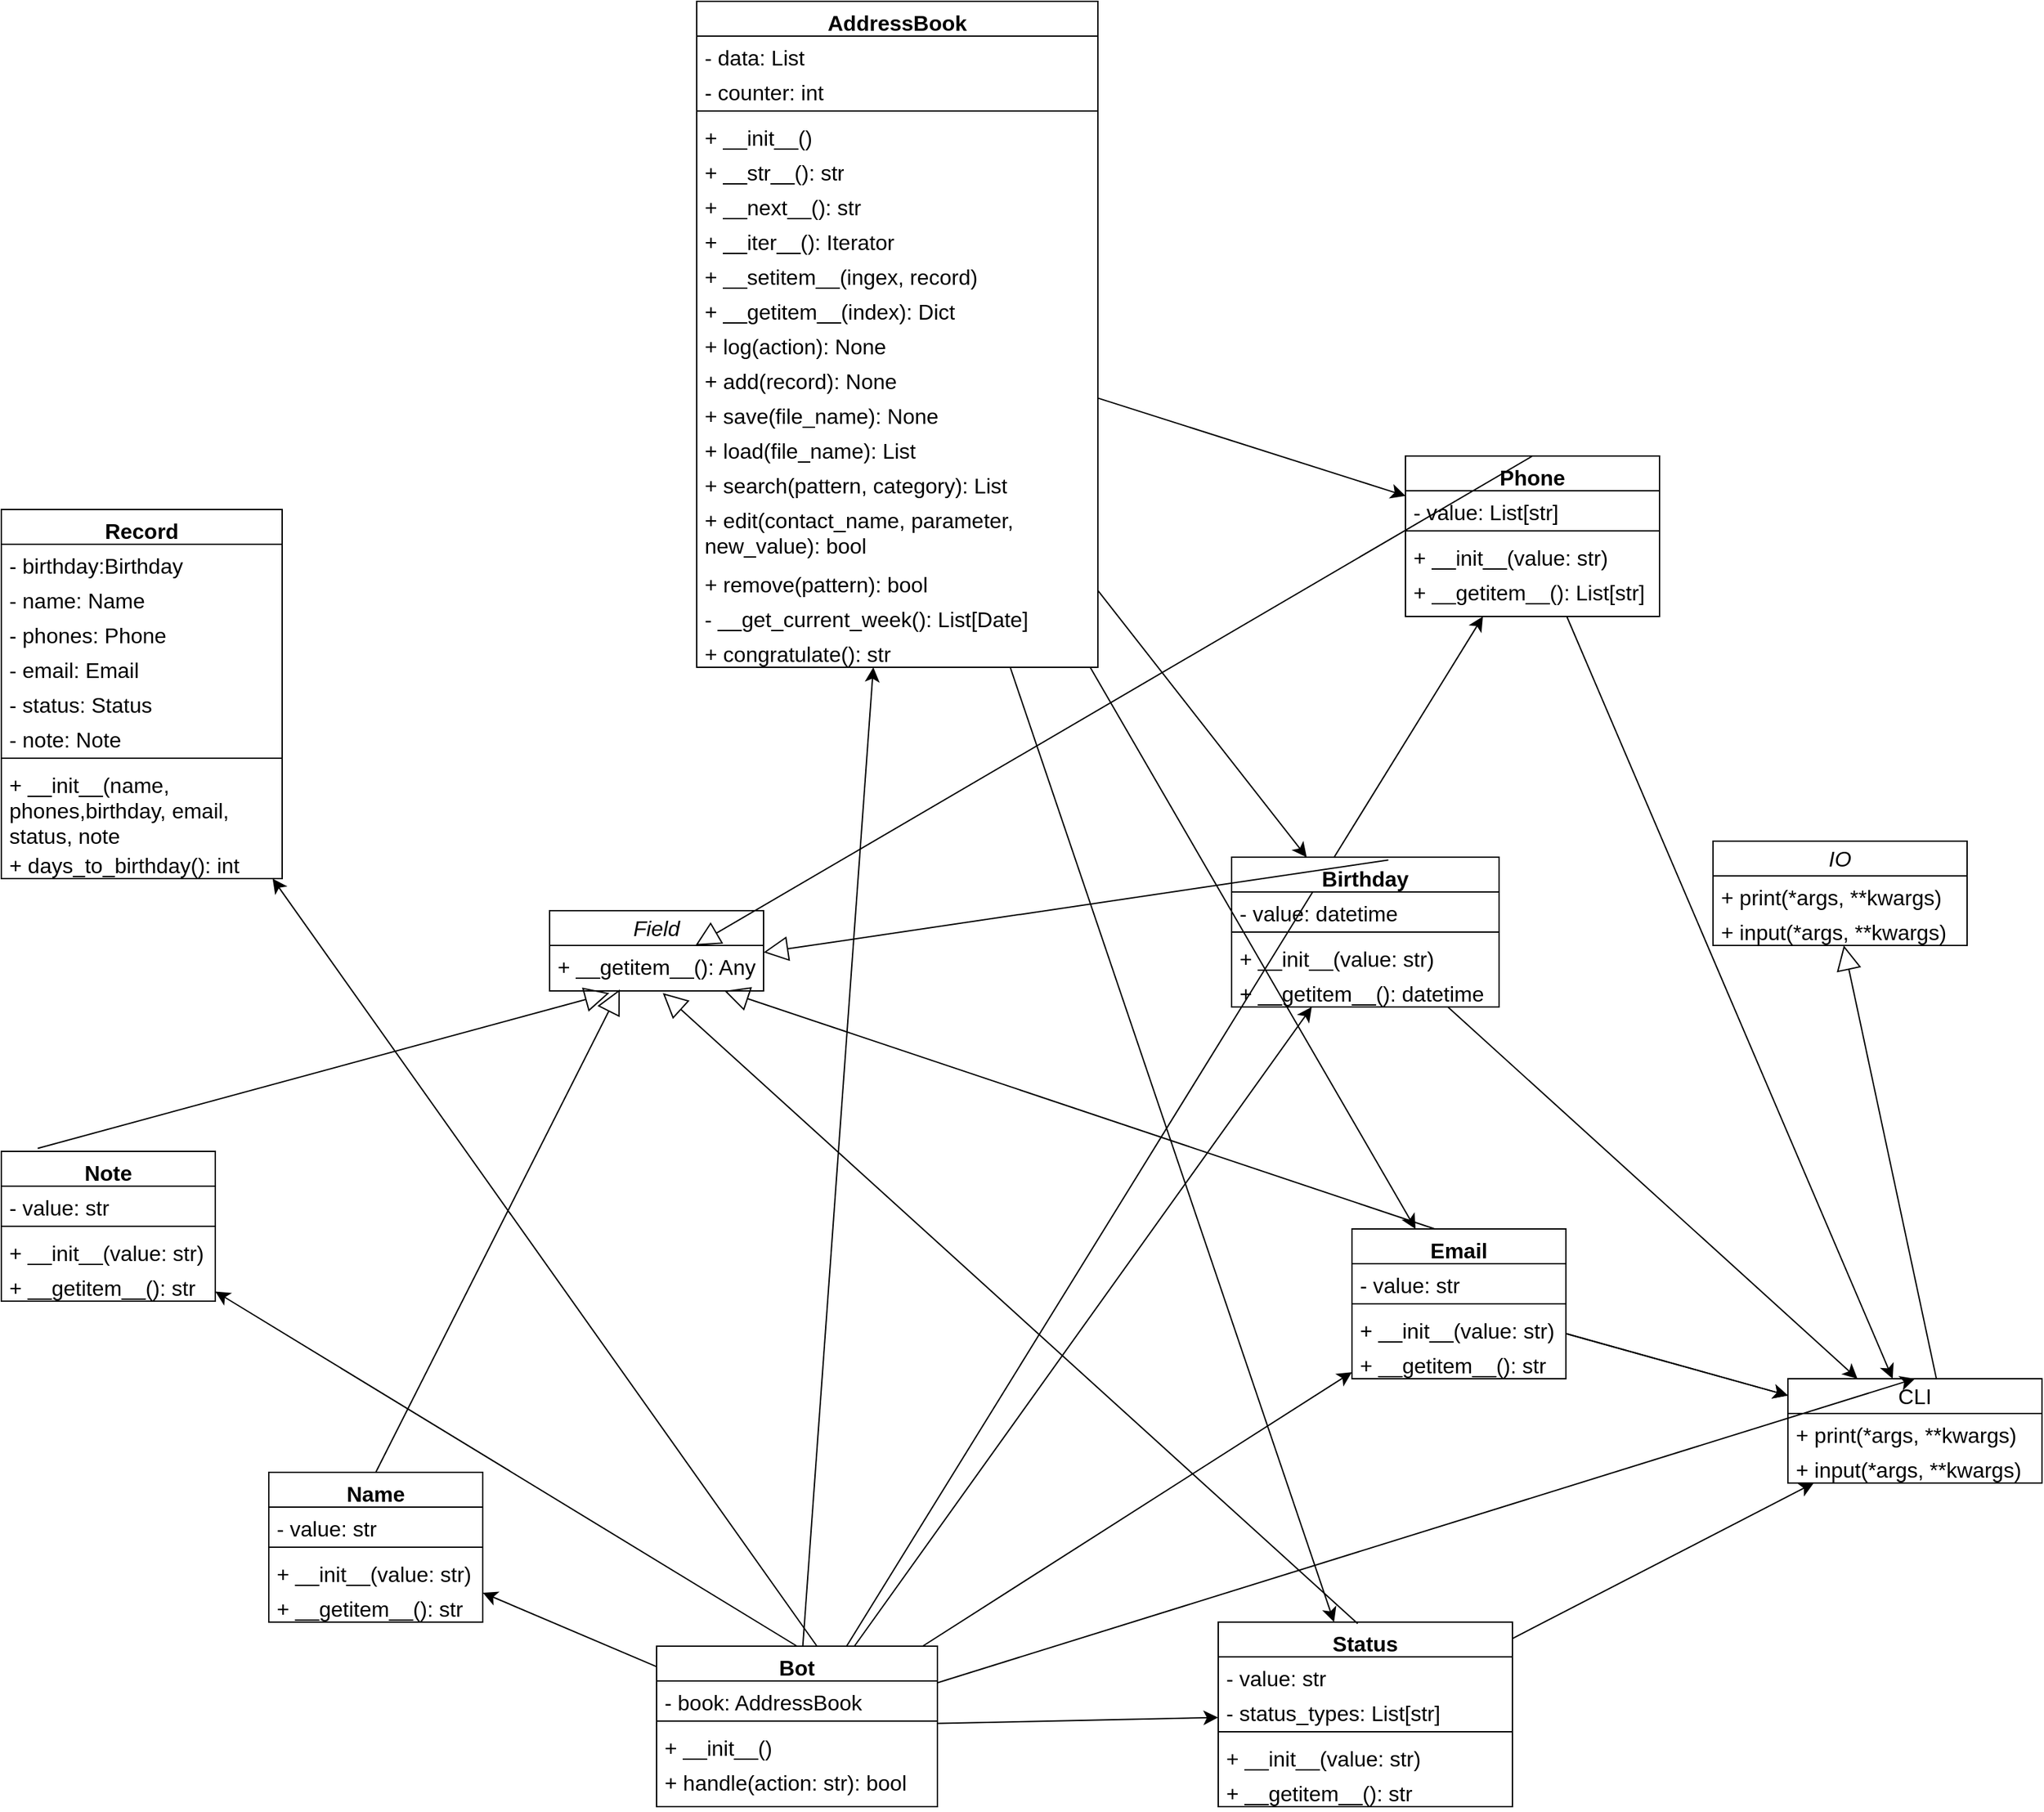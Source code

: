 <mxfile version="23.1.1" type="device">
  <diagram name="Сторінка-1" id="mo1JWQR8c379RMeXldsv">
    <mxGraphModel dx="3365" dy="2664" grid="1" gridSize="10" guides="1" tooltips="1" connect="1" arrows="1" fold="1" page="1" pageScale="1" pageWidth="827" pageHeight="1169" math="0" shadow="0">
      <root>
        <mxCell id="0" />
        <mxCell id="1" parent="0" />
        <mxCell id="PY6twKu4RM0iEWP0V_7H-178" style="edgeStyle=none;curved=1;rounded=0;orthogonalLoop=1;jettySize=auto;html=1;fontSize=12;startSize=8;endSize=8;" edge="1" parent="1" source="PY6twKu4RM0iEWP0V_7H-31" target="PY6twKu4RM0iEWP0V_7H-110">
          <mxGeometry relative="1" as="geometry" />
        </mxCell>
        <mxCell id="PY6twKu4RM0iEWP0V_7H-179" style="edgeStyle=none;curved=1;rounded=0;orthogonalLoop=1;jettySize=auto;html=1;fontSize=12;startSize=8;endSize=8;" edge="1" parent="1" source="PY6twKu4RM0iEWP0V_7H-31" target="PY6twKu4RM0iEWP0V_7H-115">
          <mxGeometry relative="1" as="geometry" />
        </mxCell>
        <mxCell id="PY6twKu4RM0iEWP0V_7H-180" style="edgeStyle=none;curved=1;rounded=0;orthogonalLoop=1;jettySize=auto;html=1;fontSize=12;startSize=8;endSize=8;" edge="1" parent="1" source="PY6twKu4RM0iEWP0V_7H-31" target="PY6twKu4RM0iEWP0V_7H-120">
          <mxGeometry relative="1" as="geometry" />
        </mxCell>
        <mxCell id="PY6twKu4RM0iEWP0V_7H-181" style="edgeStyle=none;curved=1;rounded=0;orthogonalLoop=1;jettySize=auto;html=1;fontSize=12;startSize=8;endSize=8;" edge="1" parent="1" source="PY6twKu4RM0iEWP0V_7H-31" target="PY6twKu4RM0iEWP0V_7H-105">
          <mxGeometry relative="1" as="geometry" />
        </mxCell>
        <mxCell id="PY6twKu4RM0iEWP0V_7H-31" value="AddressBook" style="swimlane;fontStyle=1;align=center;verticalAlign=top;childLayout=stackLayout;horizontal=1;startSize=26;horizontalStack=0;resizeParent=1;resizeParentMax=0;resizeLast=0;collapsible=1;marginBottom=0;whiteSpace=wrap;html=1;fontSize=16;" vertex="1" parent="1">
          <mxGeometry x="330" y="-560" width="300" height="498" as="geometry" />
        </mxCell>
        <mxCell id="PY6twKu4RM0iEWP0V_7H-32" value="- data: List" style="text;strokeColor=none;fillColor=none;align=left;verticalAlign=top;spacingLeft=4;spacingRight=4;overflow=hidden;rotatable=0;points=[[0,0.5],[1,0.5]];portConstraint=eastwest;whiteSpace=wrap;html=1;fontSize=16;" vertex="1" parent="PY6twKu4RM0iEWP0V_7H-31">
          <mxGeometry y="26" width="300" height="26" as="geometry" />
        </mxCell>
        <mxCell id="PY6twKu4RM0iEWP0V_7H-40" value="- counter: int" style="text;strokeColor=none;fillColor=none;align=left;verticalAlign=top;spacingLeft=4;spacingRight=4;overflow=hidden;rotatable=0;points=[[0,0.5],[1,0.5]];portConstraint=eastwest;whiteSpace=wrap;html=1;fontSize=16;" vertex="1" parent="PY6twKu4RM0iEWP0V_7H-31">
          <mxGeometry y="52" width="300" height="26" as="geometry" />
        </mxCell>
        <mxCell id="PY6twKu4RM0iEWP0V_7H-33" value="" style="line;strokeWidth=1;fillColor=none;align=left;verticalAlign=middle;spacingTop=-1;spacingLeft=3;spacingRight=3;rotatable=0;labelPosition=right;points=[];portConstraint=eastwest;strokeColor=inherit;fontSize=16;" vertex="1" parent="PY6twKu4RM0iEWP0V_7H-31">
          <mxGeometry y="78" width="300" height="8" as="geometry" />
        </mxCell>
        <mxCell id="PY6twKu4RM0iEWP0V_7H-34" value="+ __init__()" style="text;strokeColor=none;fillColor=none;align=left;verticalAlign=top;spacingLeft=4;spacingRight=4;overflow=hidden;rotatable=0;points=[[0,0.5],[1,0.5]];portConstraint=eastwest;whiteSpace=wrap;html=1;fontSize=16;" vertex="1" parent="PY6twKu4RM0iEWP0V_7H-31">
          <mxGeometry y="86" width="300" height="26" as="geometry" />
        </mxCell>
        <mxCell id="PY6twKu4RM0iEWP0V_7H-41" value="+ __str__(): str" style="text;strokeColor=none;fillColor=none;align=left;verticalAlign=top;spacingLeft=4;spacingRight=4;overflow=hidden;rotatable=0;points=[[0,0.5],[1,0.5]];portConstraint=eastwest;whiteSpace=wrap;html=1;fontSize=16;" vertex="1" parent="PY6twKu4RM0iEWP0V_7H-31">
          <mxGeometry y="112" width="300" height="26" as="geometry" />
        </mxCell>
        <mxCell id="PY6twKu4RM0iEWP0V_7H-42" value="+ __next__(): str" style="text;strokeColor=none;fillColor=none;align=left;verticalAlign=top;spacingLeft=4;spacingRight=4;overflow=hidden;rotatable=0;points=[[0,0.5],[1,0.5]];portConstraint=eastwest;whiteSpace=wrap;html=1;fontSize=16;" vertex="1" parent="PY6twKu4RM0iEWP0V_7H-31">
          <mxGeometry y="138" width="300" height="26" as="geometry" />
        </mxCell>
        <mxCell id="PY6twKu4RM0iEWP0V_7H-43" value="+ __iter__(): Iterator" style="text;strokeColor=none;fillColor=none;align=left;verticalAlign=top;spacingLeft=4;spacingRight=4;overflow=hidden;rotatable=0;points=[[0,0.5],[1,0.5]];portConstraint=eastwest;whiteSpace=wrap;html=1;fontSize=16;" vertex="1" parent="PY6twKu4RM0iEWP0V_7H-31">
          <mxGeometry y="164" width="300" height="26" as="geometry" />
        </mxCell>
        <mxCell id="PY6twKu4RM0iEWP0V_7H-46" value="+ __setitem__(ingex, record)" style="text;strokeColor=none;fillColor=none;align=left;verticalAlign=top;spacingLeft=4;spacingRight=4;overflow=hidden;rotatable=0;points=[[0,0.5],[1,0.5]];portConstraint=eastwest;whiteSpace=wrap;html=1;fontSize=16;" vertex="1" parent="PY6twKu4RM0iEWP0V_7H-31">
          <mxGeometry y="190" width="300" height="26" as="geometry" />
        </mxCell>
        <mxCell id="PY6twKu4RM0iEWP0V_7H-47" value="+ __getitem__(index): Dict" style="text;strokeColor=none;fillColor=none;align=left;verticalAlign=top;spacingLeft=4;spacingRight=4;overflow=hidden;rotatable=0;points=[[0,0.5],[1,0.5]];portConstraint=eastwest;whiteSpace=wrap;html=1;fontSize=16;" vertex="1" parent="PY6twKu4RM0iEWP0V_7H-31">
          <mxGeometry y="216" width="300" height="26" as="geometry" />
        </mxCell>
        <mxCell id="PY6twKu4RM0iEWP0V_7H-48" value="+ log(action): None" style="text;strokeColor=none;fillColor=none;align=left;verticalAlign=top;spacingLeft=4;spacingRight=4;overflow=hidden;rotatable=0;points=[[0,0.5],[1,0.5]];portConstraint=eastwest;whiteSpace=wrap;html=1;fontSize=16;" vertex="1" parent="PY6twKu4RM0iEWP0V_7H-31">
          <mxGeometry y="242" width="300" height="26" as="geometry" />
        </mxCell>
        <mxCell id="PY6twKu4RM0iEWP0V_7H-49" value="+ add(record): None" style="text;strokeColor=none;fillColor=none;align=left;verticalAlign=top;spacingLeft=4;spacingRight=4;overflow=hidden;rotatable=0;points=[[0,0.5],[1,0.5]];portConstraint=eastwest;whiteSpace=wrap;html=1;fontSize=16;" vertex="1" parent="PY6twKu4RM0iEWP0V_7H-31">
          <mxGeometry y="268" width="300" height="26" as="geometry" />
        </mxCell>
        <mxCell id="PY6twKu4RM0iEWP0V_7H-50" value="+ save(file_name): None" style="text;strokeColor=none;fillColor=none;align=left;verticalAlign=top;spacingLeft=4;spacingRight=4;overflow=hidden;rotatable=0;points=[[0,0.5],[1,0.5]];portConstraint=eastwest;whiteSpace=wrap;html=1;fontSize=16;" vertex="1" parent="PY6twKu4RM0iEWP0V_7H-31">
          <mxGeometry y="294" width="300" height="26" as="geometry" />
        </mxCell>
        <mxCell id="PY6twKu4RM0iEWP0V_7H-51" value="+ load(file_name): List" style="text;strokeColor=none;fillColor=none;align=left;verticalAlign=top;spacingLeft=4;spacingRight=4;overflow=hidden;rotatable=0;points=[[0,0.5],[1,0.5]];portConstraint=eastwest;whiteSpace=wrap;html=1;fontSize=16;" vertex="1" parent="PY6twKu4RM0iEWP0V_7H-31">
          <mxGeometry y="320" width="300" height="26" as="geometry" />
        </mxCell>
        <mxCell id="PY6twKu4RM0iEWP0V_7H-52" value="+ search(pattern, category): List" style="text;strokeColor=none;fillColor=none;align=left;verticalAlign=top;spacingLeft=4;spacingRight=4;overflow=hidden;rotatable=0;points=[[0,0.5],[1,0.5]];portConstraint=eastwest;whiteSpace=wrap;html=1;fontSize=16;" vertex="1" parent="PY6twKu4RM0iEWP0V_7H-31">
          <mxGeometry y="346" width="300" height="26" as="geometry" />
        </mxCell>
        <mxCell id="PY6twKu4RM0iEWP0V_7H-53" value="+ edit(contact_name, parameter, new_value): bool" style="text;strokeColor=none;fillColor=none;align=left;verticalAlign=top;spacingLeft=4;spacingRight=4;overflow=hidden;rotatable=0;points=[[0,0.5],[1,0.5]];portConstraint=eastwest;whiteSpace=wrap;html=1;fontSize=16;" vertex="1" parent="PY6twKu4RM0iEWP0V_7H-31">
          <mxGeometry y="372" width="300" height="48" as="geometry" />
        </mxCell>
        <mxCell id="PY6twKu4RM0iEWP0V_7H-54" value="+ remove(pattern): bool" style="text;strokeColor=none;fillColor=none;align=left;verticalAlign=top;spacingLeft=4;spacingRight=4;overflow=hidden;rotatable=0;points=[[0,0.5],[1,0.5]];portConstraint=eastwest;whiteSpace=wrap;html=1;fontSize=16;" vertex="1" parent="PY6twKu4RM0iEWP0V_7H-31">
          <mxGeometry y="420" width="300" height="26" as="geometry" />
        </mxCell>
        <mxCell id="PY6twKu4RM0iEWP0V_7H-55" value="- __get_current_week(): List[Date]" style="text;strokeColor=none;fillColor=none;align=left;verticalAlign=top;spacingLeft=4;spacingRight=4;overflow=hidden;rotatable=0;points=[[0,0.5],[1,0.5]];portConstraint=eastwest;whiteSpace=wrap;html=1;fontSize=16;" vertex="1" parent="PY6twKu4RM0iEWP0V_7H-31">
          <mxGeometry y="446" width="300" height="26" as="geometry" />
        </mxCell>
        <mxCell id="PY6twKu4RM0iEWP0V_7H-56" value="+ congratulate(): str" style="text;strokeColor=none;fillColor=none;align=left;verticalAlign=top;spacingLeft=4;spacingRight=4;overflow=hidden;rotatable=0;points=[[0,0.5],[1,0.5]];portConstraint=eastwest;whiteSpace=wrap;html=1;fontSize=16;" vertex="1" parent="PY6twKu4RM0iEWP0V_7H-31">
          <mxGeometry y="472" width="300" height="26" as="geometry" />
        </mxCell>
        <mxCell id="PY6twKu4RM0iEWP0V_7H-168" style="edgeStyle=none;curved=1;rounded=0;orthogonalLoop=1;jettySize=auto;html=1;fontSize=12;startSize=8;endSize=8;" edge="1" parent="1" source="PY6twKu4RM0iEWP0V_7H-57" target="PY6twKu4RM0iEWP0V_7H-31">
          <mxGeometry relative="1" as="geometry" />
        </mxCell>
        <mxCell id="PY6twKu4RM0iEWP0V_7H-170" style="edgeStyle=none;curved=1;rounded=0;orthogonalLoop=1;jettySize=auto;html=1;fontSize=12;startSize=8;endSize=8;exitX=0.571;exitY=0;exitDx=0;exitDy=0;exitPerimeter=0;" edge="1" parent="1" source="PY6twKu4RM0iEWP0V_7H-57" target="PY6twKu4RM0iEWP0V_7H-90">
          <mxGeometry relative="1" as="geometry" />
        </mxCell>
        <mxCell id="PY6twKu4RM0iEWP0V_7H-171" style="edgeStyle=none;curved=1;rounded=0;orthogonalLoop=1;jettySize=auto;html=1;entryX=0.5;entryY=0;entryDx=0;entryDy=0;fontSize=12;startSize=8;endSize=8;" edge="1" parent="1" source="PY6twKu4RM0iEWP0V_7H-57" target="PY6twKu4RM0iEWP0V_7H-139">
          <mxGeometry relative="1" as="geometry" />
        </mxCell>
        <mxCell id="PY6twKu4RM0iEWP0V_7H-172" style="edgeStyle=none;curved=1;rounded=0;orthogonalLoop=1;jettySize=auto;html=1;fontSize=12;startSize=8;endSize=8;exitX=0.5;exitY=0;exitDx=0;exitDy=0;" edge="1" parent="1" source="PY6twKu4RM0iEWP0V_7H-57" target="PY6twKu4RM0iEWP0V_7H-126">
          <mxGeometry relative="1" as="geometry" />
        </mxCell>
        <mxCell id="PY6twKu4RM0iEWP0V_7H-173" style="edgeStyle=none;curved=1;rounded=0;orthogonalLoop=1;jettySize=auto;html=1;fontSize=12;startSize=8;endSize=8;" edge="1" parent="1" source="PY6twKu4RM0iEWP0V_7H-57" target="PY6twKu4RM0iEWP0V_7H-62">
          <mxGeometry relative="1" as="geometry" />
        </mxCell>
        <mxCell id="PY6twKu4RM0iEWP0V_7H-174" style="edgeStyle=none;curved=1;rounded=0;orthogonalLoop=1;jettySize=auto;html=1;fontSize=12;startSize=8;endSize=8;" edge="1" parent="1" source="PY6twKu4RM0iEWP0V_7H-57" target="PY6twKu4RM0iEWP0V_7H-120">
          <mxGeometry relative="1" as="geometry" />
        </mxCell>
        <mxCell id="PY6twKu4RM0iEWP0V_7H-175" style="edgeStyle=none;curved=1;rounded=0;orthogonalLoop=1;jettySize=auto;html=1;fontSize=12;startSize=8;endSize=8;" edge="1" parent="1" source="PY6twKu4RM0iEWP0V_7H-57" target="PY6twKu4RM0iEWP0V_7H-115">
          <mxGeometry relative="1" as="geometry" />
        </mxCell>
        <mxCell id="PY6twKu4RM0iEWP0V_7H-176" style="edgeStyle=none;curved=1;rounded=0;orthogonalLoop=1;jettySize=auto;html=1;fontSize=12;startSize=8;endSize=8;" edge="1" parent="1" source="PY6twKu4RM0iEWP0V_7H-57" target="PY6twKu4RM0iEWP0V_7H-110">
          <mxGeometry relative="1" as="geometry" />
        </mxCell>
        <mxCell id="PY6twKu4RM0iEWP0V_7H-177" style="edgeStyle=none;curved=1;rounded=0;orthogonalLoop=1;jettySize=auto;html=1;fontSize=12;startSize=8;endSize=8;" edge="1" parent="1" source="PY6twKu4RM0iEWP0V_7H-57" target="PY6twKu4RM0iEWP0V_7H-105">
          <mxGeometry relative="1" as="geometry" />
        </mxCell>
        <mxCell id="PY6twKu4RM0iEWP0V_7H-57" value="Bot" style="swimlane;fontStyle=1;align=center;verticalAlign=top;childLayout=stackLayout;horizontal=1;startSize=26;horizontalStack=0;resizeParent=1;resizeParentMax=0;resizeLast=0;collapsible=1;marginBottom=0;whiteSpace=wrap;html=1;fontSize=16;" vertex="1" parent="1">
          <mxGeometry x="300" y="670" width="210" height="120" as="geometry" />
        </mxCell>
        <mxCell id="PY6twKu4RM0iEWP0V_7H-58" value="- book: AddressBook" style="text;strokeColor=none;fillColor=none;align=left;verticalAlign=top;spacingLeft=4;spacingRight=4;overflow=hidden;rotatable=0;points=[[0,0.5],[1,0.5]];portConstraint=eastwest;whiteSpace=wrap;html=1;fontSize=16;" vertex="1" parent="PY6twKu4RM0iEWP0V_7H-57">
          <mxGeometry y="26" width="210" height="26" as="geometry" />
        </mxCell>
        <mxCell id="PY6twKu4RM0iEWP0V_7H-59" value="" style="line;strokeWidth=1;fillColor=none;align=left;verticalAlign=middle;spacingTop=-1;spacingLeft=3;spacingRight=3;rotatable=0;labelPosition=right;points=[];portConstraint=eastwest;strokeColor=inherit;fontSize=16;" vertex="1" parent="PY6twKu4RM0iEWP0V_7H-57">
          <mxGeometry y="52" width="210" height="8" as="geometry" />
        </mxCell>
        <mxCell id="PY6twKu4RM0iEWP0V_7H-60" value="+ __init__()" style="text;strokeColor=none;fillColor=none;align=left;verticalAlign=top;spacingLeft=4;spacingRight=4;overflow=hidden;rotatable=0;points=[[0,0.5],[1,0.5]];portConstraint=eastwest;whiteSpace=wrap;html=1;fontSize=16;" vertex="1" parent="PY6twKu4RM0iEWP0V_7H-57">
          <mxGeometry y="60" width="210" height="26" as="geometry" />
        </mxCell>
        <mxCell id="PY6twKu4RM0iEWP0V_7H-61" value="+ handle(action: str): bool" style="text;strokeColor=none;fillColor=none;align=left;verticalAlign=top;spacingLeft=4;spacingRight=4;overflow=hidden;rotatable=0;points=[[0,0.5],[1,0.5]];portConstraint=eastwest;whiteSpace=wrap;html=1;fontSize=16;" vertex="1" parent="PY6twKu4RM0iEWP0V_7H-57">
          <mxGeometry y="86" width="210" height="34" as="geometry" />
        </mxCell>
        <mxCell id="PY6twKu4RM0iEWP0V_7H-90" value="Record" style="swimlane;fontStyle=1;align=center;verticalAlign=top;childLayout=stackLayout;horizontal=1;startSize=26;horizontalStack=0;resizeParent=1;resizeParentMax=0;resizeLast=0;collapsible=1;marginBottom=0;whiteSpace=wrap;html=1;fontSize=16;" vertex="1" parent="1">
          <mxGeometry x="-190" y="-180" width="210" height="276" as="geometry" />
        </mxCell>
        <mxCell id="PY6twKu4RM0iEWP0V_7H-91" value="- birthday:Birthday" style="text;strokeColor=none;fillColor=none;align=left;verticalAlign=top;spacingLeft=4;spacingRight=4;overflow=hidden;rotatable=0;points=[[0,0.5],[1,0.5]];portConstraint=eastwest;whiteSpace=wrap;html=1;fontSize=16;" vertex="1" parent="PY6twKu4RM0iEWP0V_7H-90">
          <mxGeometry y="26" width="210" height="26" as="geometry" />
        </mxCell>
        <mxCell id="PY6twKu4RM0iEWP0V_7H-94" value="- name: Name" style="text;strokeColor=none;fillColor=none;align=left;verticalAlign=top;spacingLeft=4;spacingRight=4;overflow=hidden;rotatable=0;points=[[0,0.5],[1,0.5]];portConstraint=eastwest;whiteSpace=wrap;html=1;fontSize=16;" vertex="1" parent="PY6twKu4RM0iEWP0V_7H-90">
          <mxGeometry y="52" width="210" height="26" as="geometry" />
        </mxCell>
        <mxCell id="PY6twKu4RM0iEWP0V_7H-95" value="- phones: Phone" style="text;strokeColor=none;fillColor=none;align=left;verticalAlign=top;spacingLeft=4;spacingRight=4;overflow=hidden;rotatable=0;points=[[0,0.5],[1,0.5]];portConstraint=eastwest;whiteSpace=wrap;html=1;fontSize=16;" vertex="1" parent="PY6twKu4RM0iEWP0V_7H-90">
          <mxGeometry y="78" width="210" height="26" as="geometry" />
        </mxCell>
        <mxCell id="PY6twKu4RM0iEWP0V_7H-96" value="- email: Email" style="text;strokeColor=none;fillColor=none;align=left;verticalAlign=top;spacingLeft=4;spacingRight=4;overflow=hidden;rotatable=0;points=[[0,0.5],[1,0.5]];portConstraint=eastwest;whiteSpace=wrap;html=1;fontSize=16;" vertex="1" parent="PY6twKu4RM0iEWP0V_7H-90">
          <mxGeometry y="104" width="210" height="26" as="geometry" />
        </mxCell>
        <mxCell id="PY6twKu4RM0iEWP0V_7H-97" value="- status: Status" style="text;strokeColor=none;fillColor=none;align=left;verticalAlign=top;spacingLeft=4;spacingRight=4;overflow=hidden;rotatable=0;points=[[0,0.5],[1,0.5]];portConstraint=eastwest;whiteSpace=wrap;html=1;fontSize=16;" vertex="1" parent="PY6twKu4RM0iEWP0V_7H-90">
          <mxGeometry y="130" width="210" height="26" as="geometry" />
        </mxCell>
        <mxCell id="PY6twKu4RM0iEWP0V_7H-98" value="- note: Note" style="text;strokeColor=none;fillColor=none;align=left;verticalAlign=top;spacingLeft=4;spacingRight=4;overflow=hidden;rotatable=0;points=[[0,0.5],[1,0.5]];portConstraint=eastwest;whiteSpace=wrap;html=1;fontSize=16;" vertex="1" parent="PY6twKu4RM0iEWP0V_7H-90">
          <mxGeometry y="156" width="210" height="26" as="geometry" />
        </mxCell>
        <mxCell id="PY6twKu4RM0iEWP0V_7H-92" value="" style="line;strokeWidth=1;fillColor=none;align=left;verticalAlign=middle;spacingTop=-1;spacingLeft=3;spacingRight=3;rotatable=0;labelPosition=right;points=[];portConstraint=eastwest;strokeColor=inherit;fontSize=16;" vertex="1" parent="PY6twKu4RM0iEWP0V_7H-90">
          <mxGeometry y="182" width="210" height="8" as="geometry" />
        </mxCell>
        <mxCell id="PY6twKu4RM0iEWP0V_7H-93" value="+ __init__(name, phones,birthday, email, status, note" style="text;strokeColor=none;fillColor=none;align=left;verticalAlign=top;spacingLeft=4;spacingRight=4;overflow=hidden;rotatable=0;points=[[0,0.5],[1,0.5]];portConstraint=eastwest;whiteSpace=wrap;html=1;fontSize=16;" vertex="1" parent="PY6twKu4RM0iEWP0V_7H-90">
          <mxGeometry y="190" width="210" height="60" as="geometry" />
        </mxCell>
        <mxCell id="PY6twKu4RM0iEWP0V_7H-99" value="+ days_to_birthday(): int" style="text;strokeColor=none;fillColor=none;align=left;verticalAlign=top;spacingLeft=4;spacingRight=4;overflow=hidden;rotatable=0;points=[[0,0.5],[1,0.5]];portConstraint=eastwest;whiteSpace=wrap;html=1;fontSize=16;" vertex="1" parent="PY6twKu4RM0iEWP0V_7H-90">
          <mxGeometry y="250" width="210" height="26" as="geometry" />
        </mxCell>
        <mxCell id="PY6twKu4RM0iEWP0V_7H-100" value="&lt;i&gt;Field&lt;/i&gt;" style="swimlane;fontStyle=0;childLayout=stackLayout;horizontal=1;startSize=26;fillColor=none;horizontalStack=0;resizeParent=1;resizeParentMax=0;resizeLast=0;collapsible=1;marginBottom=0;whiteSpace=wrap;html=1;fontSize=16;" vertex="1" parent="1">
          <mxGeometry x="220" y="120" width="160" height="60" as="geometry" />
        </mxCell>
        <mxCell id="PY6twKu4RM0iEWP0V_7H-101" value="+ __getitem__(): Any" style="text;strokeColor=none;fillColor=none;align=left;verticalAlign=top;spacingLeft=4;spacingRight=4;overflow=hidden;rotatable=0;points=[[0,0.5],[1,0.5]];portConstraint=eastwest;whiteSpace=wrap;html=1;fontSize=16;" vertex="1" parent="PY6twKu4RM0iEWP0V_7H-100">
          <mxGeometry y="26" width="160" height="34" as="geometry" />
        </mxCell>
        <mxCell id="PY6twKu4RM0iEWP0V_7H-165" style="edgeStyle=none;curved=1;rounded=0;orthogonalLoop=1;jettySize=auto;html=1;fontSize=12;startSize=8;endSize=8;" edge="1" parent="1" source="PY6twKu4RM0iEWP0V_7H-105" target="PY6twKu4RM0iEWP0V_7H-139">
          <mxGeometry relative="1" as="geometry" />
        </mxCell>
        <mxCell id="PY6twKu4RM0iEWP0V_7H-105" value="Phone" style="swimlane;fontStyle=1;align=center;verticalAlign=top;childLayout=stackLayout;horizontal=1;startSize=26;horizontalStack=0;resizeParent=1;resizeParentMax=0;resizeLast=0;collapsible=1;marginBottom=0;whiteSpace=wrap;html=1;fontSize=16;" vertex="1" parent="1">
          <mxGeometry x="860" y="-220" width="190" height="120" as="geometry" />
        </mxCell>
        <mxCell id="PY6twKu4RM0iEWP0V_7H-106" value="- value: List[str]" style="text;strokeColor=none;fillColor=none;align=left;verticalAlign=top;spacingLeft=4;spacingRight=4;overflow=hidden;rotatable=0;points=[[0,0.5],[1,0.5]];portConstraint=eastwest;whiteSpace=wrap;html=1;fontSize=16;" vertex="1" parent="PY6twKu4RM0iEWP0V_7H-105">
          <mxGeometry y="26" width="190" height="26" as="geometry" />
        </mxCell>
        <mxCell id="PY6twKu4RM0iEWP0V_7H-107" value="" style="line;strokeWidth=1;fillColor=none;align=left;verticalAlign=middle;spacingTop=-1;spacingLeft=3;spacingRight=3;rotatable=0;labelPosition=right;points=[];portConstraint=eastwest;strokeColor=inherit;fontSize=16;" vertex="1" parent="PY6twKu4RM0iEWP0V_7H-105">
          <mxGeometry y="52" width="190" height="8" as="geometry" />
        </mxCell>
        <mxCell id="PY6twKu4RM0iEWP0V_7H-108" value="+ __init__(value: str)" style="text;strokeColor=none;fillColor=none;align=left;verticalAlign=top;spacingLeft=4;spacingRight=4;overflow=hidden;rotatable=0;points=[[0,0.5],[1,0.5]];portConstraint=eastwest;whiteSpace=wrap;html=1;fontSize=16;" vertex="1" parent="PY6twKu4RM0iEWP0V_7H-105">
          <mxGeometry y="60" width="190" height="26" as="geometry" />
        </mxCell>
        <mxCell id="PY6twKu4RM0iEWP0V_7H-109" value="+ __getitem__(): List[str]" style="text;strokeColor=none;fillColor=none;align=left;verticalAlign=top;spacingLeft=4;spacingRight=4;overflow=hidden;rotatable=0;points=[[0,0.5],[1,0.5]];portConstraint=eastwest;whiteSpace=wrap;html=1;fontSize=16;" vertex="1" parent="PY6twKu4RM0iEWP0V_7H-105">
          <mxGeometry y="86" width="190" height="34" as="geometry" />
        </mxCell>
        <mxCell id="PY6twKu4RM0iEWP0V_7H-164" style="edgeStyle=none;curved=1;rounded=0;orthogonalLoop=1;jettySize=auto;html=1;fontSize=12;startSize=8;endSize=8;" edge="1" parent="1" source="PY6twKu4RM0iEWP0V_7H-110" target="PY6twKu4RM0iEWP0V_7H-139">
          <mxGeometry relative="1" as="geometry" />
        </mxCell>
        <mxCell id="PY6twKu4RM0iEWP0V_7H-110" value="Birthday" style="swimlane;fontStyle=1;align=center;verticalAlign=top;childLayout=stackLayout;horizontal=1;startSize=26;horizontalStack=0;resizeParent=1;resizeParentMax=0;resizeLast=0;collapsible=1;marginBottom=0;whiteSpace=wrap;html=1;fontSize=16;" vertex="1" parent="1">
          <mxGeometry x="730" y="80" width="200" height="112" as="geometry" />
        </mxCell>
        <mxCell id="PY6twKu4RM0iEWP0V_7H-111" value="- value: datetime" style="text;strokeColor=none;fillColor=none;align=left;verticalAlign=top;spacingLeft=4;spacingRight=4;overflow=hidden;rotatable=0;points=[[0,0.5],[1,0.5]];portConstraint=eastwest;whiteSpace=wrap;html=1;fontSize=16;" vertex="1" parent="PY6twKu4RM0iEWP0V_7H-110">
          <mxGeometry y="26" width="200" height="26" as="geometry" />
        </mxCell>
        <mxCell id="PY6twKu4RM0iEWP0V_7H-112" value="" style="line;strokeWidth=1;fillColor=none;align=left;verticalAlign=middle;spacingTop=-1;spacingLeft=3;spacingRight=3;rotatable=0;labelPosition=right;points=[];portConstraint=eastwest;strokeColor=inherit;fontSize=16;" vertex="1" parent="PY6twKu4RM0iEWP0V_7H-110">
          <mxGeometry y="52" width="200" height="8" as="geometry" />
        </mxCell>
        <mxCell id="PY6twKu4RM0iEWP0V_7H-113" value="+ __init__(value: str)" style="text;strokeColor=none;fillColor=none;align=left;verticalAlign=top;spacingLeft=4;spacingRight=4;overflow=hidden;rotatable=0;points=[[0,0.5],[1,0.5]];portConstraint=eastwest;whiteSpace=wrap;html=1;fontSize=16;" vertex="1" parent="PY6twKu4RM0iEWP0V_7H-110">
          <mxGeometry y="60" width="200" height="26" as="geometry" />
        </mxCell>
        <mxCell id="PY6twKu4RM0iEWP0V_7H-114" value="+ __getitem__(): datetime" style="text;strokeColor=none;fillColor=none;align=left;verticalAlign=top;spacingLeft=4;spacingRight=4;overflow=hidden;rotatable=0;points=[[0,0.5],[1,0.5]];portConstraint=eastwest;whiteSpace=wrap;html=1;fontSize=16;" vertex="1" parent="PY6twKu4RM0iEWP0V_7H-110">
          <mxGeometry y="86" width="200" height="26" as="geometry" />
        </mxCell>
        <mxCell id="PY6twKu4RM0iEWP0V_7H-163" style="edgeStyle=none;curved=1;rounded=0;orthogonalLoop=1;jettySize=auto;html=1;fontSize=12;startSize=8;endSize=8;" edge="1" parent="1" source="PY6twKu4RM0iEWP0V_7H-115" target="PY6twKu4RM0iEWP0V_7H-139">
          <mxGeometry relative="1" as="geometry" />
        </mxCell>
        <mxCell id="PY6twKu4RM0iEWP0V_7H-166" style="edgeStyle=none;curved=1;rounded=0;orthogonalLoop=1;jettySize=auto;html=1;fontSize=12;startSize=8;endSize=8;" edge="1" parent="1" source="PY6twKu4RM0iEWP0V_7H-115" target="PY6twKu4RM0iEWP0V_7H-139">
          <mxGeometry relative="1" as="geometry" />
        </mxCell>
        <mxCell id="PY6twKu4RM0iEWP0V_7H-120" value="Status" style="swimlane;fontStyle=1;align=center;verticalAlign=top;childLayout=stackLayout;horizontal=1;startSize=26;horizontalStack=0;resizeParent=1;resizeParentMax=0;resizeLast=0;collapsible=1;marginBottom=0;whiteSpace=wrap;html=1;fontSize=16;" vertex="1" parent="1">
          <mxGeometry x="720" y="652" width="220" height="138" as="geometry" />
        </mxCell>
        <mxCell id="PY6twKu4RM0iEWP0V_7H-121" value="- value: str" style="text;strokeColor=none;fillColor=none;align=left;verticalAlign=top;spacingLeft=4;spacingRight=4;overflow=hidden;rotatable=0;points=[[0,0.5],[1,0.5]];portConstraint=eastwest;whiteSpace=wrap;html=1;fontSize=16;" vertex="1" parent="PY6twKu4RM0iEWP0V_7H-120">
          <mxGeometry y="26" width="220" height="26" as="geometry" />
        </mxCell>
        <mxCell id="PY6twKu4RM0iEWP0V_7H-125" value="- status_types: List[str]" style="text;strokeColor=none;fillColor=none;align=left;verticalAlign=top;spacingLeft=4;spacingRight=4;overflow=hidden;rotatable=0;points=[[0,0.5],[1,0.5]];portConstraint=eastwest;whiteSpace=wrap;html=1;fontSize=16;" vertex="1" parent="PY6twKu4RM0iEWP0V_7H-120">
          <mxGeometry y="52" width="220" height="26" as="geometry" />
        </mxCell>
        <mxCell id="PY6twKu4RM0iEWP0V_7H-122" value="" style="line;strokeWidth=1;fillColor=none;align=left;verticalAlign=middle;spacingTop=-1;spacingLeft=3;spacingRight=3;rotatable=0;labelPosition=right;points=[];portConstraint=eastwest;strokeColor=inherit;fontSize=16;" vertex="1" parent="PY6twKu4RM0iEWP0V_7H-120">
          <mxGeometry y="78" width="220" height="8" as="geometry" />
        </mxCell>
        <mxCell id="PY6twKu4RM0iEWP0V_7H-123" value="+ __init__(value: str)" style="text;strokeColor=none;fillColor=none;align=left;verticalAlign=top;spacingLeft=4;spacingRight=4;overflow=hidden;rotatable=0;points=[[0,0.5],[1,0.5]];portConstraint=eastwest;whiteSpace=wrap;html=1;fontSize=16;" vertex="1" parent="PY6twKu4RM0iEWP0V_7H-120">
          <mxGeometry y="86" width="220" height="26" as="geometry" />
        </mxCell>
        <mxCell id="PY6twKu4RM0iEWP0V_7H-124" value="+ __getitem__(): str" style="text;strokeColor=none;fillColor=none;align=left;verticalAlign=top;spacingLeft=4;spacingRight=4;overflow=hidden;rotatable=0;points=[[0,0.5],[1,0.5]];portConstraint=eastwest;whiteSpace=wrap;html=1;fontSize=16;" vertex="1" parent="PY6twKu4RM0iEWP0V_7H-120">
          <mxGeometry y="112" width="220" height="26" as="geometry" />
        </mxCell>
        <mxCell id="PY6twKu4RM0iEWP0V_7H-126" value="Note" style="swimlane;fontStyle=1;align=center;verticalAlign=top;childLayout=stackLayout;horizontal=1;startSize=26;horizontalStack=0;resizeParent=1;resizeParentMax=0;resizeLast=0;collapsible=1;marginBottom=0;whiteSpace=wrap;html=1;fontSize=16;" vertex="1" parent="1">
          <mxGeometry x="-190" y="300" width="160" height="112" as="geometry" />
        </mxCell>
        <mxCell id="PY6twKu4RM0iEWP0V_7H-127" value="- value: str" style="text;strokeColor=none;fillColor=none;align=left;verticalAlign=top;spacingLeft=4;spacingRight=4;overflow=hidden;rotatable=0;points=[[0,0.5],[1,0.5]];portConstraint=eastwest;whiteSpace=wrap;html=1;fontSize=16;" vertex="1" parent="PY6twKu4RM0iEWP0V_7H-126">
          <mxGeometry y="26" width="160" height="26" as="geometry" />
        </mxCell>
        <mxCell id="PY6twKu4RM0iEWP0V_7H-128" value="" style="line;strokeWidth=1;fillColor=none;align=left;verticalAlign=middle;spacingTop=-1;spacingLeft=3;spacingRight=3;rotatable=0;labelPosition=right;points=[];portConstraint=eastwest;strokeColor=inherit;fontSize=16;" vertex="1" parent="PY6twKu4RM0iEWP0V_7H-126">
          <mxGeometry y="52" width="160" height="8" as="geometry" />
        </mxCell>
        <mxCell id="PY6twKu4RM0iEWP0V_7H-129" value="+ __init__(value: str)" style="text;strokeColor=none;fillColor=none;align=left;verticalAlign=top;spacingLeft=4;spacingRight=4;overflow=hidden;rotatable=0;points=[[0,0.5],[1,0.5]];portConstraint=eastwest;whiteSpace=wrap;html=1;fontSize=16;" vertex="1" parent="PY6twKu4RM0iEWP0V_7H-126">
          <mxGeometry y="60" width="160" height="26" as="geometry" />
        </mxCell>
        <mxCell id="PY6twKu4RM0iEWP0V_7H-130" value="+ __getitem__(): str" style="text;strokeColor=none;fillColor=none;align=left;verticalAlign=top;spacingLeft=4;spacingRight=4;overflow=hidden;rotatable=0;points=[[0,0.5],[1,0.5]];portConstraint=eastwest;whiteSpace=wrap;html=1;fontSize=16;" vertex="1" parent="PY6twKu4RM0iEWP0V_7H-126">
          <mxGeometry y="86" width="160" height="26" as="geometry" />
        </mxCell>
        <mxCell id="PY6twKu4RM0iEWP0V_7H-131" value="&lt;i&gt;IO&lt;/i&gt;" style="swimlane;fontStyle=0;childLayout=stackLayout;horizontal=1;startSize=26;fillColor=none;horizontalStack=0;resizeParent=1;resizeParentMax=0;resizeLast=0;collapsible=1;marginBottom=0;whiteSpace=wrap;html=1;fontSize=16;" vertex="1" parent="1">
          <mxGeometry x="1090" y="68" width="190" height="78" as="geometry" />
        </mxCell>
        <mxCell id="PY6twKu4RM0iEWP0V_7H-132" value="+ print(*args, **kwargs)" style="text;strokeColor=none;fillColor=none;align=left;verticalAlign=top;spacingLeft=4;spacingRight=4;overflow=hidden;rotatable=0;points=[[0,0.5],[1,0.5]];portConstraint=eastwest;whiteSpace=wrap;html=1;fontSize=16;" vertex="1" parent="PY6twKu4RM0iEWP0V_7H-131">
          <mxGeometry y="26" width="190" height="26" as="geometry" />
        </mxCell>
        <mxCell id="PY6twKu4RM0iEWP0V_7H-133" value="+ input(*args, **kwargs)" style="text;strokeColor=none;fillColor=none;align=left;verticalAlign=top;spacingLeft=4;spacingRight=4;overflow=hidden;rotatable=0;points=[[0,0.5],[1,0.5]];portConstraint=eastwest;whiteSpace=wrap;html=1;fontSize=16;" vertex="1" parent="PY6twKu4RM0iEWP0V_7H-131">
          <mxGeometry y="52" width="190" height="26" as="geometry" />
        </mxCell>
        <mxCell id="PY6twKu4RM0iEWP0V_7H-139" value="CLI" style="swimlane;fontStyle=0;childLayout=stackLayout;horizontal=1;startSize=26;fillColor=none;horizontalStack=0;resizeParent=1;resizeParentMax=0;resizeLast=0;collapsible=1;marginBottom=0;whiteSpace=wrap;html=1;fontSize=16;" vertex="1" parent="1">
          <mxGeometry x="1146" y="470" width="190" height="78" as="geometry" />
        </mxCell>
        <mxCell id="PY6twKu4RM0iEWP0V_7H-140" value="+ print(*args, **kwargs)" style="text;strokeColor=none;fillColor=none;align=left;verticalAlign=top;spacingLeft=4;spacingRight=4;overflow=hidden;rotatable=0;points=[[0,0.5],[1,0.5]];portConstraint=eastwest;whiteSpace=wrap;html=1;fontSize=16;" vertex="1" parent="PY6twKu4RM0iEWP0V_7H-139">
          <mxGeometry y="26" width="190" height="26" as="geometry" />
        </mxCell>
        <mxCell id="PY6twKu4RM0iEWP0V_7H-141" value="+ input(*args, **kwargs)" style="text;strokeColor=none;fillColor=none;align=left;verticalAlign=top;spacingLeft=4;spacingRight=4;overflow=hidden;rotatable=0;points=[[0,0.5],[1,0.5]];portConstraint=eastwest;whiteSpace=wrap;html=1;fontSize=16;" vertex="1" parent="PY6twKu4RM0iEWP0V_7H-139">
          <mxGeometry y="52" width="190" height="26" as="geometry" />
        </mxCell>
        <mxCell id="PY6twKu4RM0iEWP0V_7H-62" value="Name" style="swimlane;fontStyle=1;align=center;verticalAlign=top;childLayout=stackLayout;horizontal=1;startSize=26;horizontalStack=0;resizeParent=1;resizeParentMax=0;resizeLast=0;collapsible=1;marginBottom=0;whiteSpace=wrap;html=1;fontSize=16;" vertex="1" parent="1">
          <mxGeometry x="10" y="540" width="160" height="112" as="geometry" />
        </mxCell>
        <mxCell id="PY6twKu4RM0iEWP0V_7H-63" value="- value: str" style="text;strokeColor=none;fillColor=none;align=left;verticalAlign=top;spacingLeft=4;spacingRight=4;overflow=hidden;rotatable=0;points=[[0,0.5],[1,0.5]];portConstraint=eastwest;whiteSpace=wrap;html=1;fontSize=16;" vertex="1" parent="PY6twKu4RM0iEWP0V_7H-62">
          <mxGeometry y="26" width="160" height="26" as="geometry" />
        </mxCell>
        <mxCell id="PY6twKu4RM0iEWP0V_7H-64" value="" style="line;strokeWidth=1;fillColor=none;align=left;verticalAlign=middle;spacingTop=-1;spacingLeft=3;spacingRight=3;rotatable=0;labelPosition=right;points=[];portConstraint=eastwest;strokeColor=inherit;fontSize=16;" vertex="1" parent="PY6twKu4RM0iEWP0V_7H-62">
          <mxGeometry y="52" width="160" height="8" as="geometry" />
        </mxCell>
        <mxCell id="PY6twKu4RM0iEWP0V_7H-65" value="+ __init__(value: str)" style="text;strokeColor=none;fillColor=none;align=left;verticalAlign=top;spacingLeft=4;spacingRight=4;overflow=hidden;rotatable=0;points=[[0,0.5],[1,0.5]];portConstraint=eastwest;whiteSpace=wrap;html=1;fontSize=16;" vertex="1" parent="PY6twKu4RM0iEWP0V_7H-62">
          <mxGeometry y="60" width="160" height="26" as="geometry" />
        </mxCell>
        <mxCell id="PY6twKu4RM0iEWP0V_7H-104" value="+ __getitem__(): str" style="text;strokeColor=none;fillColor=none;align=left;verticalAlign=top;spacingLeft=4;spacingRight=4;overflow=hidden;rotatable=0;points=[[0,0.5],[1,0.5]];portConstraint=eastwest;whiteSpace=wrap;html=1;fontSize=16;" vertex="1" parent="PY6twKu4RM0iEWP0V_7H-62">
          <mxGeometry y="86" width="160" height="26" as="geometry" />
        </mxCell>
        <mxCell id="PY6twKu4RM0iEWP0V_7H-151" value="" style="endArrow=block;endSize=16;endFill=0;html=1;rounded=0;fontSize=12;curved=1;entryX=0.279;entryY=1.047;entryDx=0;entryDy=0;entryPerimeter=0;exitX=0.17;exitY=-0.02;exitDx=0;exitDy=0;exitPerimeter=0;" edge="1" parent="1" source="PY6twKu4RM0iEWP0V_7H-126" target="PY6twKu4RM0iEWP0V_7H-101">
          <mxGeometry width="160" relative="1" as="geometry">
            <mxPoint x="230" y="190" as="sourcePoint" />
            <mxPoint x="462.88" y="190.756" as="targetPoint" />
            <Array as="points" />
          </mxGeometry>
        </mxCell>
        <mxCell id="PY6twKu4RM0iEWP0V_7H-152" value="" style="endArrow=block;endSize=16;endFill=0;html=1;rounded=0;fontSize=12;curved=1;exitX=0.5;exitY=0;exitDx=0;exitDy=0;entryX=0.328;entryY=0.966;entryDx=0;entryDy=0;entryPerimeter=0;" edge="1" parent="1" source="PY6twKu4RM0iEWP0V_7H-62" target="PY6twKu4RM0iEWP0V_7H-101">
          <mxGeometry width="160" relative="1" as="geometry">
            <mxPoint x="230" y="618.24" as="sourcePoint" />
            <mxPoint x="435.88" y="550.996" as="targetPoint" />
            <Array as="points" />
          </mxGeometry>
        </mxCell>
        <mxCell id="PY6twKu4RM0iEWP0V_7H-155" value="" style="endArrow=block;endSize=16;endFill=0;html=1;rounded=0;fontSize=12;curved=1;exitX=0.385;exitY=-0.001;exitDx=0;exitDy=0;exitPerimeter=0;" edge="1" parent="1" source="PY6twKu4RM0iEWP0V_7H-115" target="PY6twKu4RM0iEWP0V_7H-101">
          <mxGeometry width="160" relative="1" as="geometry">
            <mxPoint x="549.67" y="481" as="sourcePoint" />
            <mxPoint x="459.996" y="190" as="targetPoint" />
            <Array as="points" />
          </mxGeometry>
        </mxCell>
        <mxCell id="PY6twKu4RM0iEWP0V_7H-156" value="" style="endArrow=block;endSize=16;endFill=0;html=1;rounded=0;fontSize=12;curved=1;exitX=0.474;exitY=0.008;exitDx=0;exitDy=0;exitPerimeter=0;entryX=0.529;entryY=1.047;entryDx=0;entryDy=0;entryPerimeter=0;" edge="1" parent="1" source="PY6twKu4RM0iEWP0V_7H-120" target="PY6twKu4RM0iEWP0V_7H-101">
          <mxGeometry width="160" relative="1" as="geometry">
            <mxPoint x="252" y="572" as="sourcePoint" />
            <mxPoint x="220" y="502" as="targetPoint" />
            <Array as="points" />
          </mxGeometry>
        </mxCell>
        <mxCell id="PY6twKu4RM0iEWP0V_7H-157" value="" style="endArrow=block;endSize=16;endFill=0;html=1;rounded=0;fontSize=12;curved=1;exitX=0.586;exitY=0.019;exitDx=0;exitDy=0;exitPerimeter=0;" edge="1" parent="1" source="PY6twKu4RM0iEWP0V_7H-110" target="PY6twKu4RM0iEWP0V_7H-101">
          <mxGeometry width="160" relative="1" as="geometry">
            <mxPoint x="182" y="560" as="sourcePoint" />
            <mxPoint x="150" y="490" as="targetPoint" />
            <Array as="points" />
          </mxGeometry>
        </mxCell>
        <mxCell id="PY6twKu4RM0iEWP0V_7H-158" value="" style="endArrow=block;endSize=16;endFill=0;html=1;rounded=0;fontSize=12;curved=1;exitX=0.5;exitY=0;exitDx=0;exitDy=0;" edge="1" parent="1" source="PY6twKu4RM0iEWP0V_7H-105" target="PY6twKu4RM0iEWP0V_7H-101">
          <mxGeometry width="160" relative="1" as="geometry">
            <mxPoint x="112" y="560" as="sourcePoint" />
            <mxPoint x="80" y="490" as="targetPoint" />
            <Array as="points" />
          </mxGeometry>
        </mxCell>
        <mxCell id="PY6twKu4RM0iEWP0V_7H-159" value="" style="endArrow=block;endSize=16;endFill=0;html=1;rounded=0;fontSize=12;curved=1;exitX=0.585;exitY=0.007;exitDx=0;exitDy=0;exitPerimeter=0;" edge="1" parent="1" source="PY6twKu4RM0iEWP0V_7H-139" target="PY6twKu4RM0iEWP0V_7H-133">
          <mxGeometry width="160" relative="1" as="geometry">
            <mxPoint x="1102" y="220" as="sourcePoint" />
            <mxPoint x="1070" y="150" as="targetPoint" />
            <Array as="points" />
          </mxGeometry>
        </mxCell>
        <mxCell id="PY6twKu4RM0iEWP0V_7H-167" value="" style="edgeStyle=none;curved=1;rounded=0;orthogonalLoop=1;jettySize=auto;html=1;fontSize=12;startSize=8;endSize=8;" edge="1" parent="1" source="PY6twKu4RM0iEWP0V_7H-120" target="PY6twKu4RM0iEWP0V_7H-139">
          <mxGeometry relative="1" as="geometry">
            <mxPoint x="640" y="504" as="sourcePoint" />
            <mxPoint x="1002" y="310" as="targetPoint" />
          </mxGeometry>
        </mxCell>
        <mxCell id="PY6twKu4RM0iEWP0V_7H-115" value="Email" style="swimlane;fontStyle=1;align=center;verticalAlign=top;childLayout=stackLayout;horizontal=1;startSize=26;horizontalStack=0;resizeParent=1;resizeParentMax=0;resizeLast=0;collapsible=1;marginBottom=0;whiteSpace=wrap;html=1;fontSize=16;" vertex="1" parent="1">
          <mxGeometry x="820" y="358" width="160" height="112" as="geometry" />
        </mxCell>
        <mxCell id="PY6twKu4RM0iEWP0V_7H-116" value="- value: str" style="text;strokeColor=none;fillColor=none;align=left;verticalAlign=top;spacingLeft=4;spacingRight=4;overflow=hidden;rotatable=0;points=[[0,0.5],[1,0.5]];portConstraint=eastwest;whiteSpace=wrap;html=1;fontSize=16;" vertex="1" parent="PY6twKu4RM0iEWP0V_7H-115">
          <mxGeometry y="26" width="160" height="26" as="geometry" />
        </mxCell>
        <mxCell id="PY6twKu4RM0iEWP0V_7H-117" value="" style="line;strokeWidth=1;fillColor=none;align=left;verticalAlign=middle;spacingTop=-1;spacingLeft=3;spacingRight=3;rotatable=0;labelPosition=right;points=[];portConstraint=eastwest;strokeColor=inherit;fontSize=16;" vertex="1" parent="PY6twKu4RM0iEWP0V_7H-115">
          <mxGeometry y="52" width="160" height="8" as="geometry" />
        </mxCell>
        <mxCell id="PY6twKu4RM0iEWP0V_7H-118" value="+ __init__(value: str)" style="text;strokeColor=none;fillColor=none;align=left;verticalAlign=top;spacingLeft=4;spacingRight=4;overflow=hidden;rotatable=0;points=[[0,0.5],[1,0.5]];portConstraint=eastwest;whiteSpace=wrap;html=1;fontSize=16;" vertex="1" parent="PY6twKu4RM0iEWP0V_7H-115">
          <mxGeometry y="60" width="160" height="26" as="geometry" />
        </mxCell>
        <mxCell id="PY6twKu4RM0iEWP0V_7H-119" value="+ __getitem__(): str" style="text;strokeColor=none;fillColor=none;align=left;verticalAlign=top;spacingLeft=4;spacingRight=4;overflow=hidden;rotatable=0;points=[[0,0.5],[1,0.5]];portConstraint=eastwest;whiteSpace=wrap;html=1;fontSize=16;" vertex="1" parent="PY6twKu4RM0iEWP0V_7H-115">
          <mxGeometry y="86" width="160" height="26" as="geometry" />
        </mxCell>
      </root>
    </mxGraphModel>
  </diagram>
</mxfile>
